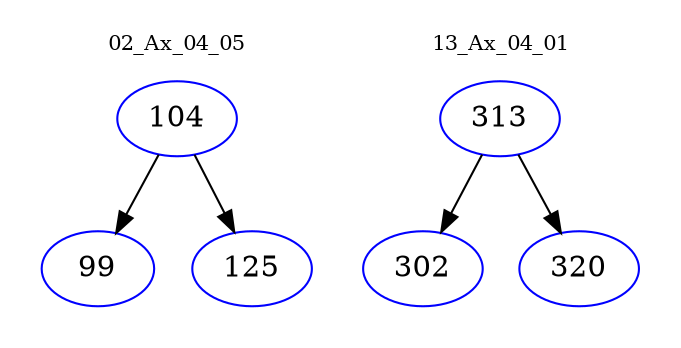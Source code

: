 digraph{
subgraph cluster_0 {
color = white
label = "02_Ax_04_05";
fontsize=10;
T0_104 [label="104", color="blue"]
T0_104 -> T0_99 [color="black"]
T0_99 [label="99", color="blue"]
T0_104 -> T0_125 [color="black"]
T0_125 [label="125", color="blue"]
}
subgraph cluster_1 {
color = white
label = "13_Ax_04_01";
fontsize=10;
T1_313 [label="313", color="blue"]
T1_313 -> T1_302 [color="black"]
T1_302 [label="302", color="blue"]
T1_313 -> T1_320 [color="black"]
T1_320 [label="320", color="blue"]
}
}

